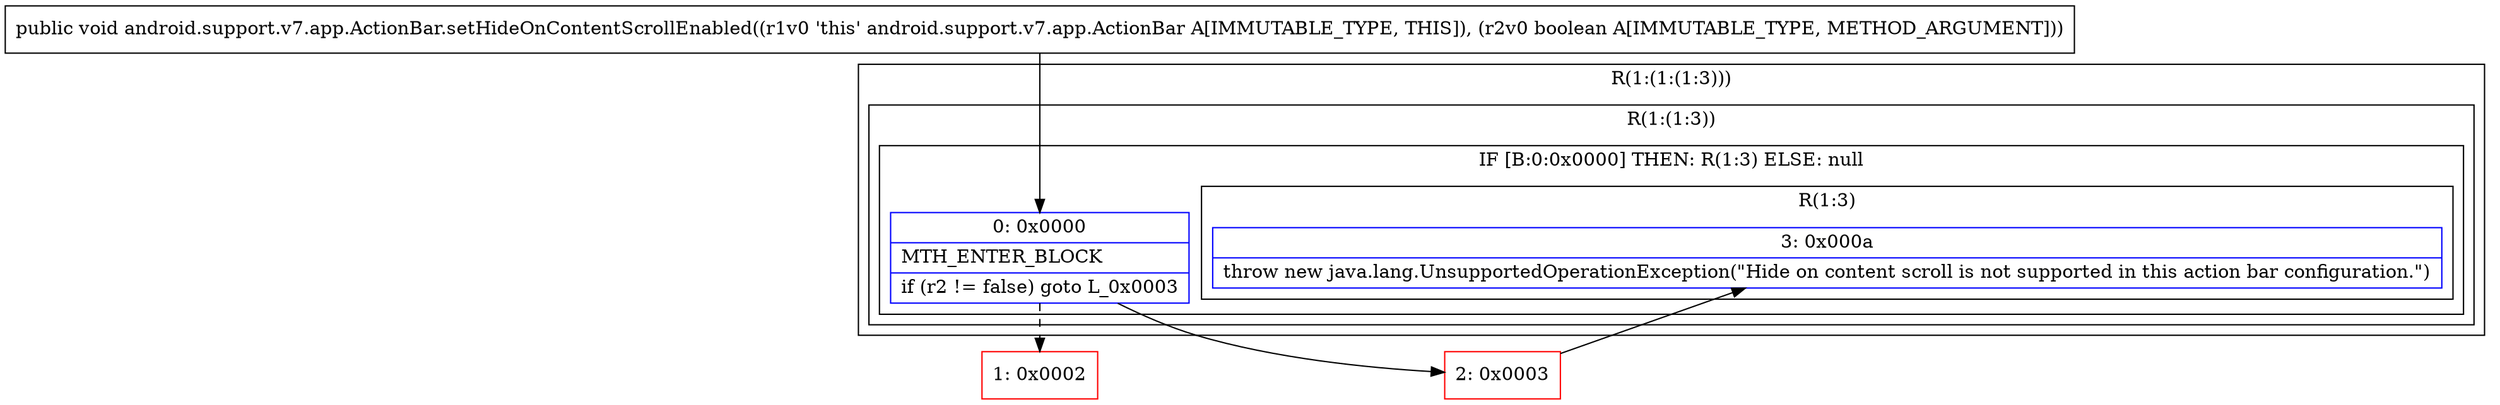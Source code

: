 digraph "CFG forandroid.support.v7.app.ActionBar.setHideOnContentScrollEnabled(Z)V" {
subgraph cluster_Region_1455359115 {
label = "R(1:(1:(1:3)))";
node [shape=record,color=blue];
subgraph cluster_Region_807719790 {
label = "R(1:(1:3))";
node [shape=record,color=blue];
subgraph cluster_IfRegion_476894171 {
label = "IF [B:0:0x0000] THEN: R(1:3) ELSE: null";
node [shape=record,color=blue];
Node_0 [shape=record,label="{0\:\ 0x0000|MTH_ENTER_BLOCK\l|if (r2 != false) goto L_0x0003\l}"];
subgraph cluster_Region_700626351 {
label = "R(1:3)";
node [shape=record,color=blue];
Node_3 [shape=record,label="{3\:\ 0x000a|throw new java.lang.UnsupportedOperationException(\"Hide on content scroll is not supported in this action bar configuration.\")\l}"];
}
}
}
}
Node_1 [shape=record,color=red,label="{1\:\ 0x0002}"];
Node_2 [shape=record,color=red,label="{2\:\ 0x0003}"];
MethodNode[shape=record,label="{public void android.support.v7.app.ActionBar.setHideOnContentScrollEnabled((r1v0 'this' android.support.v7.app.ActionBar A[IMMUTABLE_TYPE, THIS]), (r2v0 boolean A[IMMUTABLE_TYPE, METHOD_ARGUMENT])) }"];
MethodNode -> Node_0;
Node_0 -> Node_1[style=dashed];
Node_0 -> Node_2;
Node_2 -> Node_3;
}

